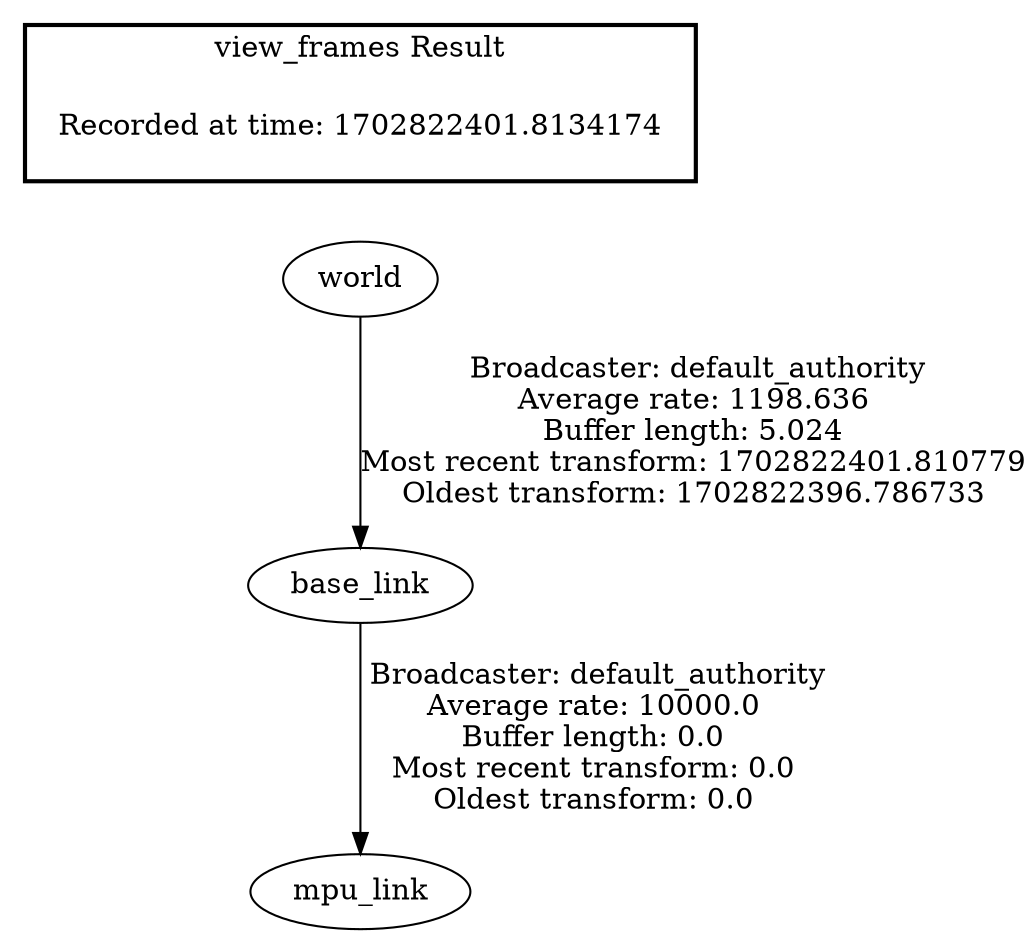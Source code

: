digraph G {
"world" -> "base_link"[label=" Broadcaster: default_authority\nAverage rate: 1198.636\nBuffer length: 5.024\nMost recent transform: 1702822401.810779\nOldest transform: 1702822396.786733\n"];
"base_link" -> "mpu_link"[label=" Broadcaster: default_authority\nAverage rate: 10000.0\nBuffer length: 0.0\nMost recent transform: 0.0\nOldest transform: 0.0\n"];
edge [style=invis];
 subgraph cluster_legend { style=bold; color=black; label ="view_frames Result";
"Recorded at time: 1702822401.8134174"[ shape=plaintext ] ;
}->"world";
}